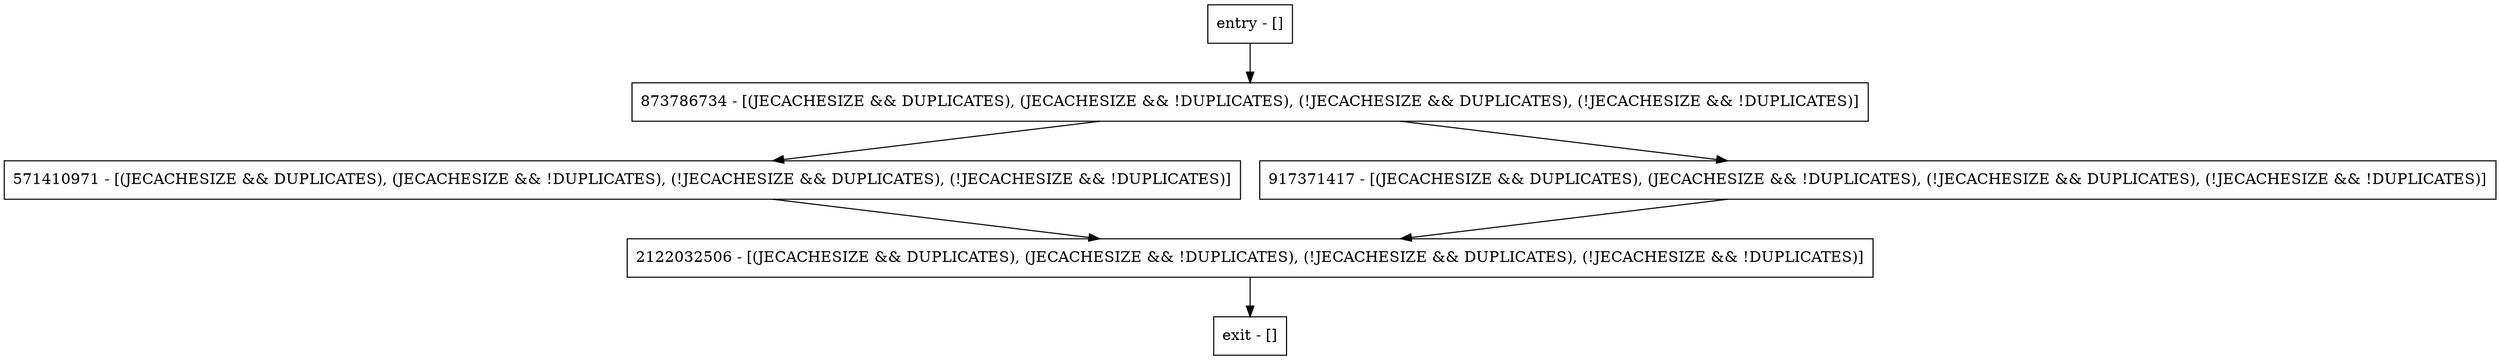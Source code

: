 digraph recordExists {
node [shape=record];
entry [label="entry - []"];
exit [label="exit - []"];
873786734 [label="873786734 - [(JECACHESIZE && DUPLICATES), (JECACHESIZE && !DUPLICATES), (!JECACHESIZE && DUPLICATES), (!JECACHESIZE && !DUPLICATES)]"];
2122032506 [label="2122032506 - [(JECACHESIZE && DUPLICATES), (JECACHESIZE && !DUPLICATES), (!JECACHESIZE && DUPLICATES), (!JECACHESIZE && !DUPLICATES)]"];
571410971 [label="571410971 - [(JECACHESIZE && DUPLICATES), (JECACHESIZE && !DUPLICATES), (!JECACHESIZE && DUPLICATES), (!JECACHESIZE && !DUPLICATES)]"];
917371417 [label="917371417 - [(JECACHESIZE && DUPLICATES), (JECACHESIZE && !DUPLICATES), (!JECACHESIZE && DUPLICATES), (!JECACHESIZE && !DUPLICATES)]"];
entry;
exit;
entry -> 873786734;
873786734 -> 571410971;
873786734 -> 917371417;
2122032506 -> exit;
571410971 -> 2122032506;
917371417 -> 2122032506;
}
